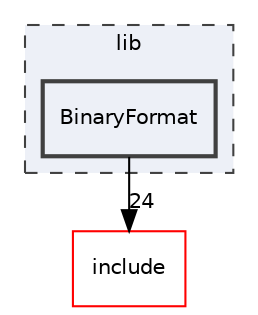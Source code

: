 digraph "lib/BinaryFormat"
{
 // LATEX_PDF_SIZE
  bgcolor="transparent";
  edge [fontname="Helvetica",fontsize="10",labelfontname="Helvetica",labelfontsize="10"];
  node [fontname="Helvetica",fontsize="10",shape="box"];
  compound=true
  subgraph clusterdir_97aefd0d527b934f1d99a682da8fe6a9 {
    graph [ bgcolor="#edf0f7", pencolor="grey25", style="filled,dashed,", label="lib", fontname="Helvetica", fontsize="10", URL="dir_97aefd0d527b934f1d99a682da8fe6a9.html"]
  dir_5c79b6f77181f072fa05535d7e473fff [label="BinaryFormat", style="filled,bold,", fillcolor="#edf0f7", color="grey25", URL="dir_5c79b6f77181f072fa05535d7e473fff.html"];
  }
  dir_d44c64559bbebec7f509842c48db8b23 [label="include", style="", fillcolor="#edf0f7", color="red", URL="dir_d44c64559bbebec7f509842c48db8b23.html"];
  dir_5c79b6f77181f072fa05535d7e473fff->dir_d44c64559bbebec7f509842c48db8b23 [headlabel="24", labeldistance=1.5 headhref="dir_000029_000082.html"];
}
